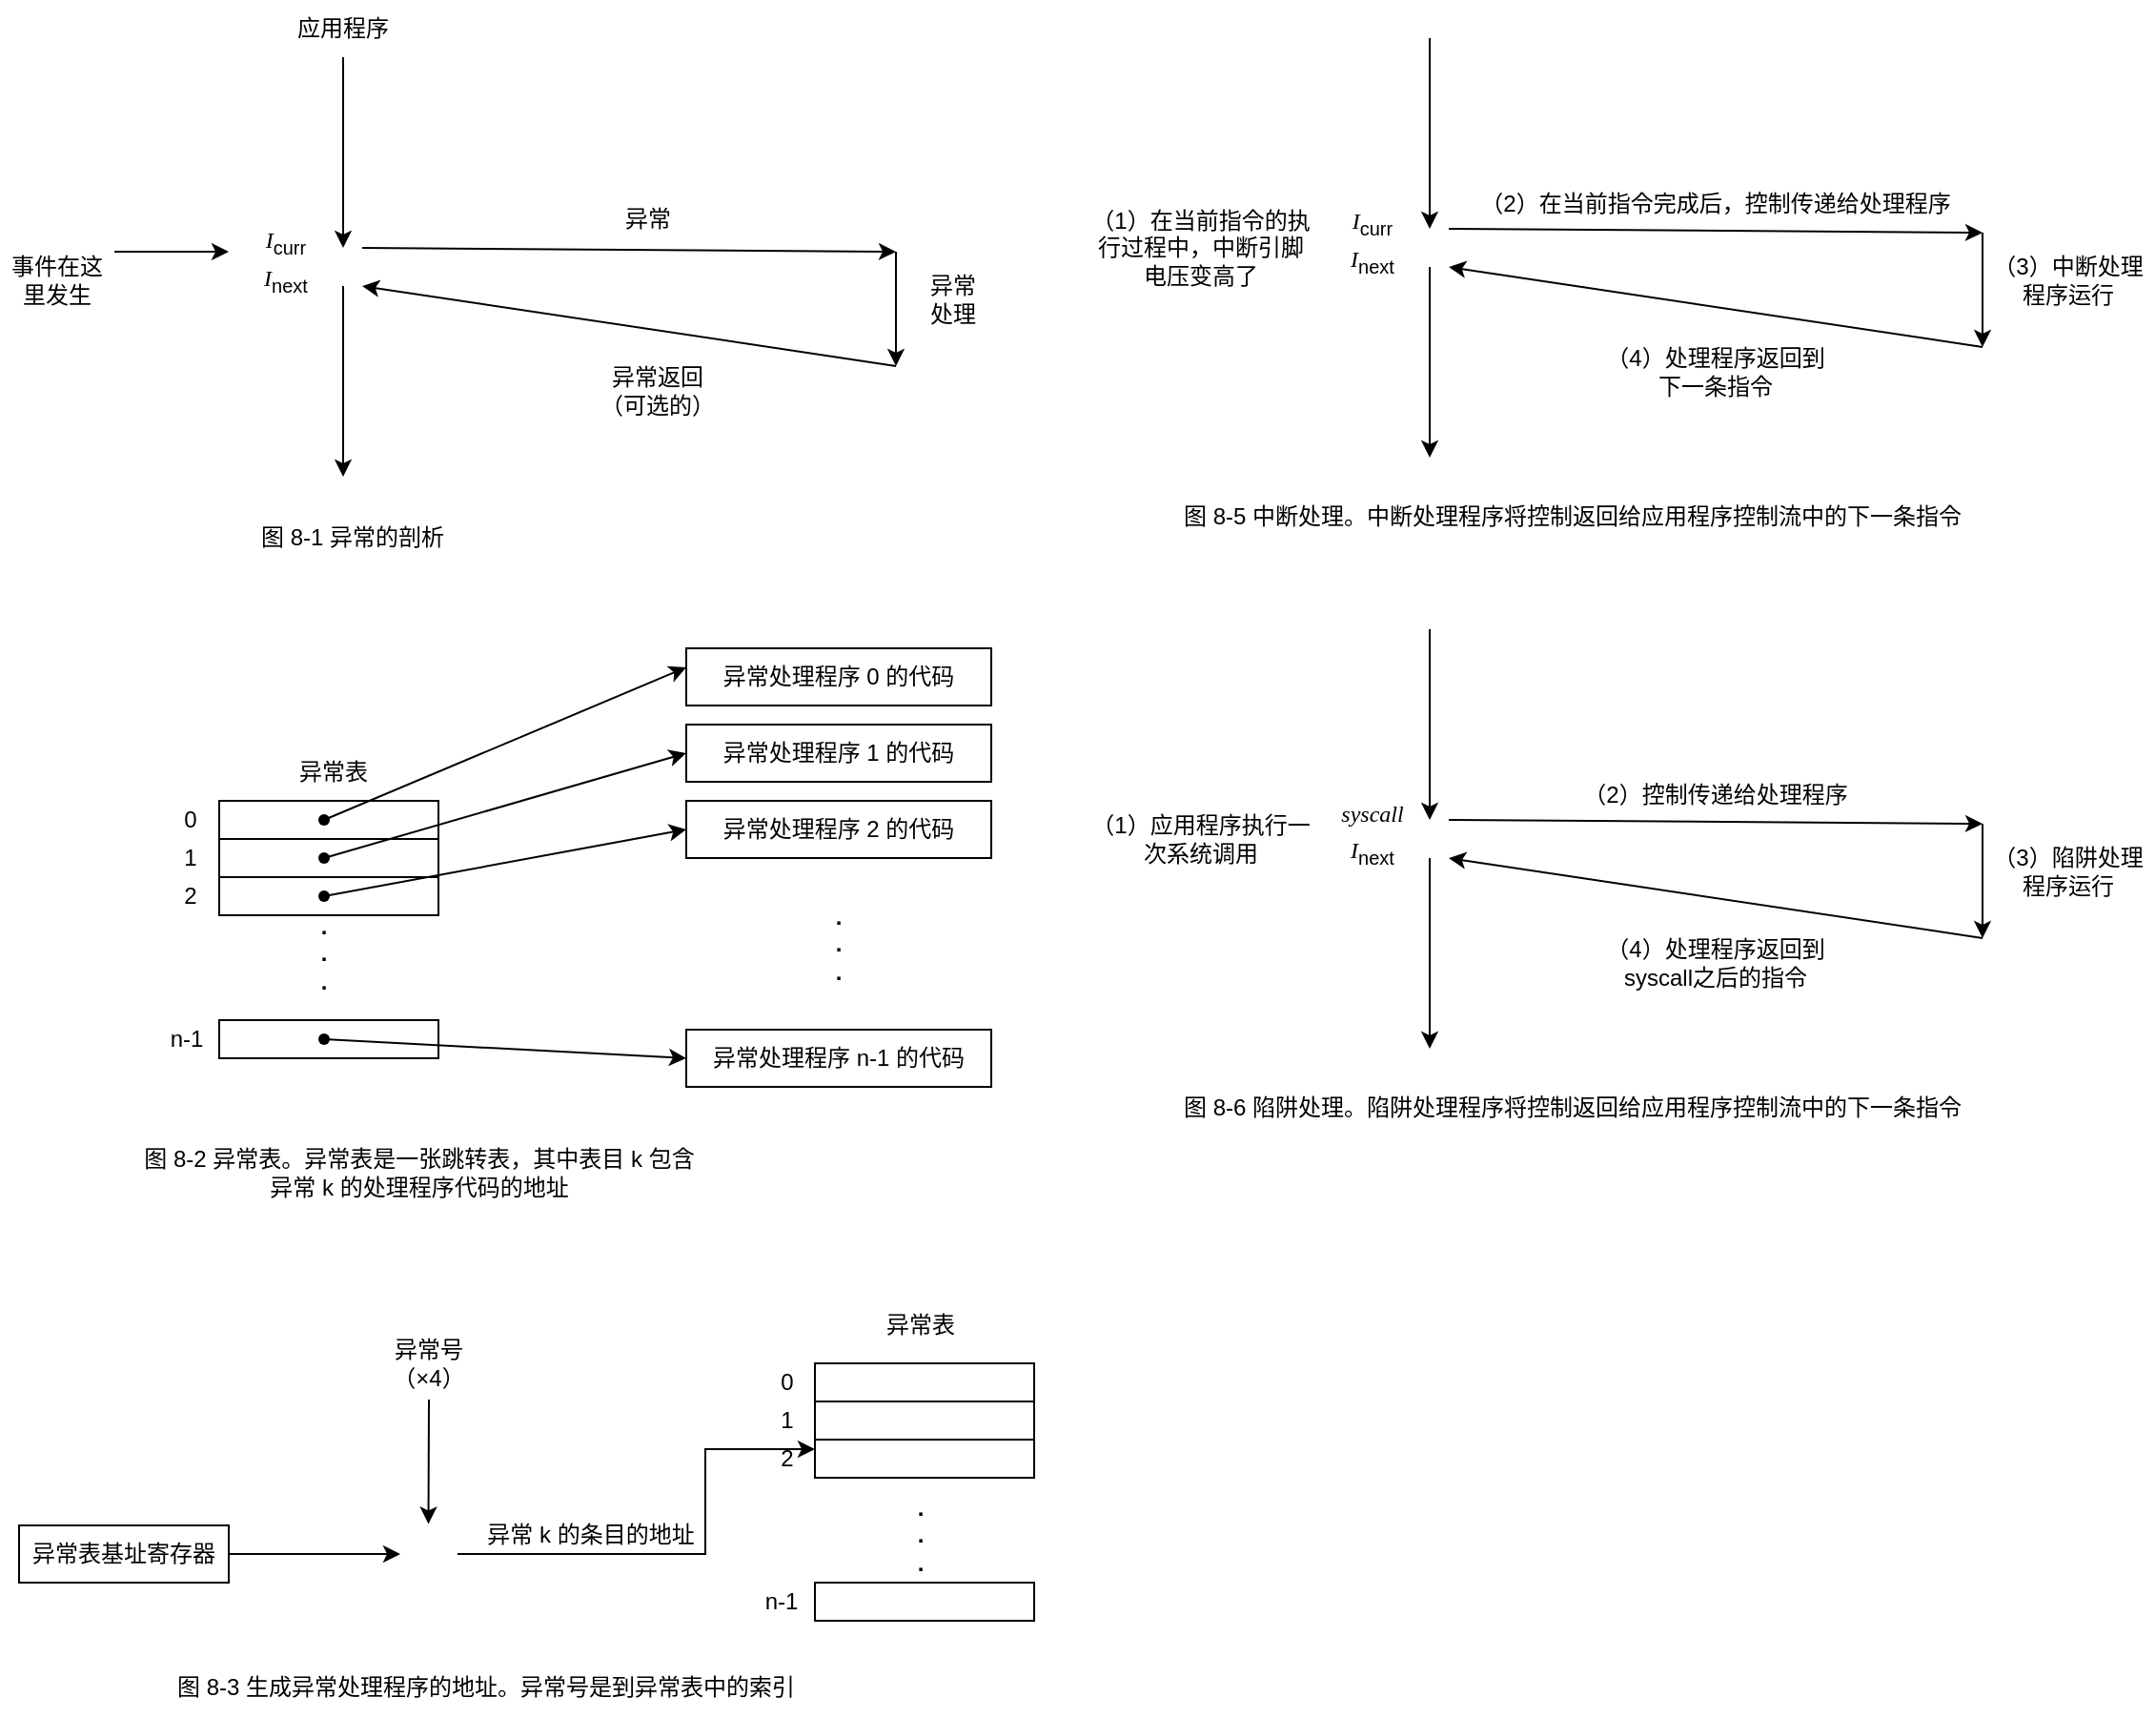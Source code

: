 <mxfile version="24.0.1" type="github">
  <diagram name="第 1 页" id="XFVcYhwaDkixJCFzh9bD">
    <mxGraphModel dx="1329" dy="726" grid="1" gridSize="10" guides="1" tooltips="1" connect="1" arrows="1" fold="1" page="1" pageScale="1" pageWidth="827" pageHeight="1169" math="0" shadow="0">
      <root>
        <mxCell id="0" />
        <mxCell id="1" parent="0" />
        <mxCell id="xiOpGG4odRyFYriXpunj-43" value="" style="group" vertex="1" connectable="0" parent="1">
          <mxGeometry x="87.5" y="370" width="452.5" height="290" as="geometry" />
        </mxCell>
        <mxCell id="xiOpGG4odRyFYriXpunj-15" value="" style="rounded=0;whiteSpace=wrap;html=1;" vertex="1" parent="xiOpGG4odRyFYriXpunj-43">
          <mxGeometry x="47.5" y="80" width="115" height="20" as="geometry" />
        </mxCell>
        <mxCell id="xiOpGG4odRyFYriXpunj-16" value="" style="rounded=0;whiteSpace=wrap;html=1;" vertex="1" parent="xiOpGG4odRyFYriXpunj-43">
          <mxGeometry x="47.5" y="100" width="115" height="20" as="geometry" />
        </mxCell>
        <mxCell id="xiOpGG4odRyFYriXpunj-17" value="" style="rounded=0;whiteSpace=wrap;html=1;" vertex="1" parent="xiOpGG4odRyFYriXpunj-43">
          <mxGeometry x="47.5" y="120" width="115" height="20" as="geometry" />
        </mxCell>
        <mxCell id="xiOpGG4odRyFYriXpunj-18" value="" style="rounded=0;whiteSpace=wrap;html=1;" vertex="1" parent="xiOpGG4odRyFYriXpunj-43">
          <mxGeometry x="47.5" y="195" width="115" height="20" as="geometry" />
        </mxCell>
        <mxCell id="xiOpGG4odRyFYriXpunj-20" value="&lt;b&gt;.&lt;/b&gt;&lt;div&gt;&lt;b&gt;.&lt;/b&gt;&lt;/div&gt;&lt;div&gt;&lt;b&gt;.&lt;/b&gt;&lt;/div&gt;" style="text;html=1;align=center;verticalAlign=middle;whiteSpace=wrap;rounded=0;" vertex="1" parent="xiOpGG4odRyFYriXpunj-43">
          <mxGeometry x="72.5" y="145" width="60" height="30" as="geometry" />
        </mxCell>
        <mxCell id="xiOpGG4odRyFYriXpunj-21" value="异常表" style="text;html=1;align=center;verticalAlign=middle;whiteSpace=wrap;rounded=0;" vertex="1" parent="xiOpGG4odRyFYriXpunj-43">
          <mxGeometry x="77.5" y="50" width="60" height="30" as="geometry" />
        </mxCell>
        <mxCell id="xiOpGG4odRyFYriXpunj-22" value="0" style="text;html=1;align=center;verticalAlign=middle;whiteSpace=wrap;rounded=0;" vertex="1" parent="xiOpGG4odRyFYriXpunj-43">
          <mxGeometry x="2.5" y="75" width="60" height="30" as="geometry" />
        </mxCell>
        <mxCell id="xiOpGG4odRyFYriXpunj-23" value="1" style="text;html=1;align=center;verticalAlign=middle;whiteSpace=wrap;rounded=0;" vertex="1" parent="xiOpGG4odRyFYriXpunj-43">
          <mxGeometry x="2.5" y="95" width="60" height="30" as="geometry" />
        </mxCell>
        <mxCell id="xiOpGG4odRyFYriXpunj-24" value="2" style="text;html=1;align=center;verticalAlign=middle;whiteSpace=wrap;rounded=0;" vertex="1" parent="xiOpGG4odRyFYriXpunj-43">
          <mxGeometry x="2.5" y="115" width="60" height="30" as="geometry" />
        </mxCell>
        <mxCell id="xiOpGG4odRyFYriXpunj-25" value="n-1" style="text;html=1;align=center;verticalAlign=middle;whiteSpace=wrap;rounded=0;" vertex="1" parent="xiOpGG4odRyFYriXpunj-43">
          <mxGeometry y="190" width="60" height="30" as="geometry" />
        </mxCell>
        <mxCell id="xiOpGG4odRyFYriXpunj-26" value="" style="endArrow=classic;html=1;rounded=0;" edge="1" parent="xiOpGG4odRyFYriXpunj-43" source="xiOpGG4odRyFYriXpunj-35">
          <mxGeometry width="50" height="50" relative="1" as="geometry">
            <mxPoint x="102.5" y="90" as="sourcePoint" />
            <mxPoint x="292.5" y="10" as="targetPoint" />
          </mxGeometry>
        </mxCell>
        <mxCell id="xiOpGG4odRyFYriXpunj-27" value="异常处理程序 0 的代码" style="rounded=0;whiteSpace=wrap;html=1;" vertex="1" parent="xiOpGG4odRyFYriXpunj-43">
          <mxGeometry x="292.5" width="160" height="30" as="geometry" />
        </mxCell>
        <mxCell id="xiOpGG4odRyFYriXpunj-28" value="异常处理程序 2 的代码" style="rounded=0;whiteSpace=wrap;html=1;" vertex="1" parent="xiOpGG4odRyFYriXpunj-43">
          <mxGeometry x="292.5" y="80" width="160" height="30" as="geometry" />
        </mxCell>
        <mxCell id="xiOpGG4odRyFYriXpunj-29" value="异常处理程序 1 的代码" style="rounded=0;whiteSpace=wrap;html=1;" vertex="1" parent="xiOpGG4odRyFYriXpunj-43">
          <mxGeometry x="292.5" y="40" width="160" height="30" as="geometry" />
        </mxCell>
        <mxCell id="xiOpGG4odRyFYriXpunj-30" value="&lt;b&gt;.&lt;/b&gt;&lt;div&gt;&lt;b&gt;.&lt;/b&gt;&lt;/div&gt;&lt;div&gt;&lt;b&gt;.&lt;/b&gt;&lt;/div&gt;" style="text;html=1;align=center;verticalAlign=middle;whiteSpace=wrap;rounded=0;" vertex="1" parent="xiOpGG4odRyFYriXpunj-43">
          <mxGeometry x="342.5" y="140" width="60" height="30" as="geometry" />
        </mxCell>
        <mxCell id="xiOpGG4odRyFYriXpunj-31" value="异常处理程序 n-1 的代码" style="rounded=0;whiteSpace=wrap;html=1;" vertex="1" parent="xiOpGG4odRyFYriXpunj-43">
          <mxGeometry x="292.5" y="200" width="160" height="30" as="geometry" />
        </mxCell>
        <mxCell id="xiOpGG4odRyFYriXpunj-32" value="" style="endArrow=classic;html=1;rounded=0;entryX=0;entryY=0.5;entryDx=0;entryDy=0;" edge="1" parent="xiOpGG4odRyFYriXpunj-43" source="xiOpGG4odRyFYriXpunj-37" target="xiOpGG4odRyFYriXpunj-29">
          <mxGeometry width="50" height="50" relative="1" as="geometry">
            <mxPoint x="102.5" y="110" as="sourcePoint" />
            <mxPoint x="292.5" y="30" as="targetPoint" />
          </mxGeometry>
        </mxCell>
        <mxCell id="xiOpGG4odRyFYriXpunj-33" value="" style="endArrow=classic;html=1;rounded=0;entryX=0;entryY=0.5;entryDx=0;entryDy=0;" edge="1" parent="xiOpGG4odRyFYriXpunj-43" source="xiOpGG4odRyFYriXpunj-38" target="xiOpGG4odRyFYriXpunj-28">
          <mxGeometry width="50" height="50" relative="1" as="geometry">
            <mxPoint x="102.5" y="130" as="sourcePoint" />
            <mxPoint x="292.5" y="50" as="targetPoint" />
          </mxGeometry>
        </mxCell>
        <mxCell id="xiOpGG4odRyFYriXpunj-34" value="" style="endArrow=classic;html=1;rounded=0;entryX=0;entryY=0.5;entryDx=0;entryDy=0;" edge="1" parent="xiOpGG4odRyFYriXpunj-43" source="xiOpGG4odRyFYriXpunj-40" target="xiOpGG4odRyFYriXpunj-31">
          <mxGeometry width="50" height="50" relative="1" as="geometry">
            <mxPoint x="102.5" y="205" as="sourcePoint" />
            <mxPoint x="292.5" y="125" as="targetPoint" />
          </mxGeometry>
        </mxCell>
        <mxCell id="xiOpGG4odRyFYriXpunj-36" value="" style="endArrow=classic;html=1;rounded=0;" edge="1" parent="xiOpGG4odRyFYriXpunj-43" target="xiOpGG4odRyFYriXpunj-35">
          <mxGeometry width="50" height="50" relative="1" as="geometry">
            <mxPoint x="102.5" y="90" as="sourcePoint" />
            <mxPoint x="292.5" y="10" as="targetPoint" />
          </mxGeometry>
        </mxCell>
        <mxCell id="xiOpGG4odRyFYriXpunj-35" value="" style="shape=waypoint;sketch=0;fillStyle=solid;size=6;pointerEvents=1;points=[];fillColor=none;resizable=0;rotatable=0;perimeter=centerPerimeter;snapToPoint=1;" vertex="1" parent="xiOpGG4odRyFYriXpunj-43">
          <mxGeometry x="92.5" y="80" width="20" height="20" as="geometry" />
        </mxCell>
        <mxCell id="xiOpGG4odRyFYriXpunj-37" value="" style="shape=waypoint;sketch=0;fillStyle=solid;size=6;pointerEvents=1;points=[];fillColor=none;resizable=0;rotatable=0;perimeter=centerPerimeter;snapToPoint=1;" vertex="1" parent="xiOpGG4odRyFYriXpunj-43">
          <mxGeometry x="92.5" y="100" width="20" height="20" as="geometry" />
        </mxCell>
        <mxCell id="xiOpGG4odRyFYriXpunj-38" value="" style="shape=waypoint;sketch=0;fillStyle=solid;size=6;pointerEvents=1;points=[];fillColor=none;resizable=0;rotatable=0;perimeter=centerPerimeter;snapToPoint=1;" vertex="1" parent="xiOpGG4odRyFYriXpunj-43">
          <mxGeometry x="92.5" y="120" width="20" height="20" as="geometry" />
        </mxCell>
        <mxCell id="xiOpGG4odRyFYriXpunj-39" value="" style="endArrow=classic;html=1;rounded=0;entryDx=0;entryDy=0;" edge="1" parent="xiOpGG4odRyFYriXpunj-43" target="xiOpGG4odRyFYriXpunj-40">
          <mxGeometry width="50" height="50" relative="1" as="geometry">
            <mxPoint x="102.5" y="205" as="sourcePoint" />
            <mxPoint x="292.5" y="215" as="targetPoint" />
          </mxGeometry>
        </mxCell>
        <mxCell id="xiOpGG4odRyFYriXpunj-40" value="" style="shape=waypoint;sketch=0;fillStyle=solid;size=6;pointerEvents=1;points=[];fillColor=none;resizable=0;rotatable=0;perimeter=centerPerimeter;snapToPoint=1;" vertex="1" parent="xiOpGG4odRyFYriXpunj-43">
          <mxGeometry x="92.5" y="195" width="20" height="20" as="geometry" />
        </mxCell>
        <mxCell id="xiOpGG4odRyFYriXpunj-41" value="图 8-2 异常表。异常表是一张跳转表，其中表目 k 包含异常 k 的处理程序代码的地址" style="text;html=1;align=center;verticalAlign=middle;whiteSpace=wrap;rounded=0;" vertex="1" parent="xiOpGG4odRyFYriXpunj-43">
          <mxGeometry x="2.5" y="260" width="300" height="30" as="geometry" />
        </mxCell>
        <mxCell id="xiOpGG4odRyFYriXpunj-100" value="" style="group" vertex="1" connectable="0" parent="1">
          <mxGeometry x="30" y="710" width="532.5" height="220" as="geometry" />
        </mxCell>
        <mxCell id="xiOpGG4odRyFYriXpunj-95" value="" style="edgeStyle=orthogonalEdgeStyle;rounded=0;orthogonalLoop=1;jettySize=auto;html=1;" edge="1" parent="xiOpGG4odRyFYriXpunj-100" source="xiOpGG4odRyFYriXpunj-42">
          <mxGeometry relative="1" as="geometry">
            <mxPoint x="200" y="135" as="targetPoint" />
          </mxGeometry>
        </mxCell>
        <mxCell id="xiOpGG4odRyFYriXpunj-42" value="异常表基址寄存器" style="rounded=0;whiteSpace=wrap;html=1;" vertex="1" parent="xiOpGG4odRyFYriXpunj-100">
          <mxGeometry y="120" width="110" height="30" as="geometry" />
        </mxCell>
        <mxCell id="xiOpGG4odRyFYriXpunj-50" value="0" style="text;html=1;align=center;verticalAlign=middle;whiteSpace=wrap;rounded=0;" vertex="1" parent="xiOpGG4odRyFYriXpunj-100">
          <mxGeometry x="372.5" y="30" width="60" height="30" as="geometry" />
        </mxCell>
        <mxCell id="xiOpGG4odRyFYriXpunj-51" value="1" style="text;html=1;align=center;verticalAlign=middle;whiteSpace=wrap;rounded=0;" vertex="1" parent="xiOpGG4odRyFYriXpunj-100">
          <mxGeometry x="372.5" y="50" width="60" height="30" as="geometry" />
        </mxCell>
        <mxCell id="xiOpGG4odRyFYriXpunj-52" value="2" style="text;html=1;align=center;verticalAlign=middle;whiteSpace=wrap;rounded=0;" vertex="1" parent="xiOpGG4odRyFYriXpunj-100">
          <mxGeometry x="372.5" y="70" width="60" height="30" as="geometry" />
        </mxCell>
        <mxCell id="xiOpGG4odRyFYriXpunj-53" value="n-1" style="text;html=1;align=center;verticalAlign=middle;whiteSpace=wrap;rounded=0;" vertex="1" parent="xiOpGG4odRyFYriXpunj-100">
          <mxGeometry x="370" y="145" width="60" height="30" as="geometry" />
        </mxCell>
        <mxCell id="xiOpGG4odRyFYriXpunj-89" value="" style="endArrow=classic;html=1;rounded=0;curved=0;entryX=0;entryY=0.25;entryDx=0;entryDy=0;" edge="1" parent="xiOpGG4odRyFYriXpunj-100" target="xiOpGG4odRyFYriXpunj-47">
          <mxGeometry width="50" height="50" relative="1" as="geometry">
            <mxPoint x="230" y="135" as="sourcePoint" />
            <mxPoint x="360" y="80" as="targetPoint" />
            <Array as="points">
              <mxPoint x="360" y="135" />
              <mxPoint x="360" y="80" />
            </Array>
          </mxGeometry>
        </mxCell>
        <mxCell id="xiOpGG4odRyFYriXpunj-92" value="异常 k 的条目的地址" style="text;html=1;align=center;verticalAlign=middle;whiteSpace=wrap;rounded=0;" vertex="1" parent="xiOpGG4odRyFYriXpunj-100">
          <mxGeometry x="240" y="110" width="120" height="30" as="geometry" />
        </mxCell>
        <mxCell id="xiOpGG4odRyFYriXpunj-93" value="" style="shape=image;html=1;verticalAlign=top;verticalLabelPosition=bottom;labelBackgroundColor=#ffffff;imageAspect=0;aspect=fixed;image=https://cdn4.iconfinder.com/data/icons/evil-icons-user-interface/64/plus-128.png" vertex="1" parent="xiOpGG4odRyFYriXpunj-100">
          <mxGeometry x="195" y="115.25" width="39.5" height="39.5" as="geometry" />
        </mxCell>
        <mxCell id="xiOpGG4odRyFYriXpunj-96" value="" style="group" vertex="1" connectable="0" parent="xiOpGG4odRyFYriXpunj-100">
          <mxGeometry x="417.5" width="115" height="170" as="geometry" />
        </mxCell>
        <mxCell id="xiOpGG4odRyFYriXpunj-45" value="" style="rounded=0;whiteSpace=wrap;html=1;" vertex="1" parent="xiOpGG4odRyFYriXpunj-96">
          <mxGeometry y="35" width="115" height="20" as="geometry" />
        </mxCell>
        <mxCell id="xiOpGG4odRyFYriXpunj-46" value="" style="rounded=0;whiteSpace=wrap;html=1;" vertex="1" parent="xiOpGG4odRyFYriXpunj-96">
          <mxGeometry y="55" width="115" height="20" as="geometry" />
        </mxCell>
        <mxCell id="xiOpGG4odRyFYriXpunj-47" value="" style="rounded=0;whiteSpace=wrap;html=1;" vertex="1" parent="xiOpGG4odRyFYriXpunj-96">
          <mxGeometry y="75" width="115" height="20" as="geometry" />
        </mxCell>
        <mxCell id="xiOpGG4odRyFYriXpunj-48" value="" style="rounded=0;whiteSpace=wrap;html=1;" vertex="1" parent="xiOpGG4odRyFYriXpunj-96">
          <mxGeometry y="150" width="115" height="20" as="geometry" />
        </mxCell>
        <mxCell id="xiOpGG4odRyFYriXpunj-49" value="&lt;b&gt;.&lt;/b&gt;&lt;div&gt;&lt;b&gt;.&lt;/b&gt;&lt;/div&gt;&lt;div&gt;&lt;b&gt;.&lt;/b&gt;&lt;/div&gt;" style="text;html=1;align=center;verticalAlign=middle;whiteSpace=wrap;rounded=0;" vertex="1" parent="xiOpGG4odRyFYriXpunj-96">
          <mxGeometry x="25" y="110" width="60" height="30" as="geometry" />
        </mxCell>
        <mxCell id="xiOpGG4odRyFYriXpunj-54" value="" style="endArrow=classic;html=1;rounded=0;" edge="1" parent="xiOpGG4odRyFYriXpunj-96">
          <mxGeometry width="50" height="50" relative="1" as="geometry">
            <mxPoint x="55" y="45" as="sourcePoint" />
            <mxPoint x="55" y="45" as="targetPoint" />
          </mxGeometry>
        </mxCell>
        <mxCell id="xiOpGG4odRyFYriXpunj-58" value="" style="endArrow=classic;html=1;rounded=0;entryDx=0;entryDy=0;" edge="1" parent="xiOpGG4odRyFYriXpunj-96">
          <mxGeometry width="50" height="50" relative="1" as="geometry">
            <mxPoint x="55" y="160" as="sourcePoint" />
            <mxPoint x="55" y="160" as="targetPoint" />
          </mxGeometry>
        </mxCell>
        <mxCell id="xiOpGG4odRyFYriXpunj-87" value="异常表" style="text;html=1;align=center;verticalAlign=middle;whiteSpace=wrap;rounded=0;" vertex="1" parent="xiOpGG4odRyFYriXpunj-96">
          <mxGeometry x="25" width="60" height="30" as="geometry" />
        </mxCell>
        <mxCell id="xiOpGG4odRyFYriXpunj-97" value="" style="endArrow=classic;html=1;rounded=0;entryX=0.5;entryY=0;entryDx=0;entryDy=0;" edge="1" parent="xiOpGG4odRyFYriXpunj-100">
          <mxGeometry width="50" height="50" relative="1" as="geometry">
            <mxPoint x="215" y="54" as="sourcePoint" />
            <mxPoint x="214.75" y="119.25" as="targetPoint" />
          </mxGeometry>
        </mxCell>
        <mxCell id="xiOpGG4odRyFYriXpunj-98" value="异常号&lt;div&gt;（×4）&lt;/div&gt;" style="text;html=1;align=center;verticalAlign=middle;whiteSpace=wrap;rounded=0;" vertex="1" parent="xiOpGG4odRyFYriXpunj-100">
          <mxGeometry x="185" y="20" width="60" height="30" as="geometry" />
        </mxCell>
        <mxCell id="xiOpGG4odRyFYriXpunj-99" value="图 8-3 生成异常处理程序的地址。异常号是到异常表中的索引" style="text;html=1;align=center;verticalAlign=middle;whiteSpace=wrap;rounded=0;" vertex="1" parent="xiOpGG4odRyFYriXpunj-100">
          <mxGeometry x="80" y="190" width="330" height="30" as="geometry" />
        </mxCell>
        <mxCell id="xiOpGG4odRyFYriXpunj-102" value="" style="group" vertex="1" connectable="0" parent="1">
          <mxGeometry x="20" y="30" width="530" height="292" as="geometry" />
        </mxCell>
        <mxCell id="xiOpGG4odRyFYriXpunj-103" value="" style="endArrow=classic;html=1;rounded=0;" edge="1" parent="xiOpGG4odRyFYriXpunj-102">
          <mxGeometry width="50" height="50" relative="1" as="geometry">
            <mxPoint x="180" y="30" as="sourcePoint" />
            <mxPoint x="180" y="130" as="targetPoint" />
          </mxGeometry>
        </mxCell>
        <mxCell id="xiOpGG4odRyFYriXpunj-104" value="" style="endArrow=classic;html=1;rounded=0;" edge="1" parent="xiOpGG4odRyFYriXpunj-102">
          <mxGeometry width="50" height="50" relative="1" as="geometry">
            <mxPoint x="180" y="150" as="sourcePoint" />
            <mxPoint x="180" y="250" as="targetPoint" />
          </mxGeometry>
        </mxCell>
        <mxCell id="xiOpGG4odRyFYriXpunj-105" value="" style="endArrow=classic;html=1;rounded=0;" edge="1" parent="xiOpGG4odRyFYriXpunj-102">
          <mxGeometry width="50" height="50" relative="1" as="geometry">
            <mxPoint x="190" y="130" as="sourcePoint" />
            <mxPoint x="470" y="132" as="targetPoint" />
          </mxGeometry>
        </mxCell>
        <mxCell id="xiOpGG4odRyFYriXpunj-106" value="" style="endArrow=classic;html=1;rounded=0;" edge="1" parent="xiOpGG4odRyFYriXpunj-102">
          <mxGeometry width="50" height="50" relative="1" as="geometry">
            <mxPoint x="470" y="132" as="sourcePoint" />
            <mxPoint x="470" y="192" as="targetPoint" />
          </mxGeometry>
        </mxCell>
        <mxCell id="xiOpGG4odRyFYriXpunj-107" value="" style="endArrow=classic;html=1;rounded=0;" edge="1" parent="xiOpGG4odRyFYriXpunj-102">
          <mxGeometry width="50" height="50" relative="1" as="geometry">
            <mxPoint x="470" y="192" as="sourcePoint" />
            <mxPoint x="190" y="150" as="targetPoint" />
          </mxGeometry>
        </mxCell>
        <mxCell id="xiOpGG4odRyFYriXpunj-108" value="应用程序" style="text;html=1;align=center;verticalAlign=middle;whiteSpace=wrap;rounded=0;" vertex="1" parent="xiOpGG4odRyFYriXpunj-102">
          <mxGeometry x="150" width="60" height="30" as="geometry" />
        </mxCell>
        <mxCell id="xiOpGG4odRyFYriXpunj-109" value="异常" style="text;html=1;align=center;verticalAlign=middle;whiteSpace=wrap;rounded=0;" vertex="1" parent="xiOpGG4odRyFYriXpunj-102">
          <mxGeometry x="310" y="100" width="60" height="30" as="geometry" />
        </mxCell>
        <mxCell id="xiOpGG4odRyFYriXpunj-110" value="异常&lt;div&gt;处理&lt;/div&gt;" style="text;html=1;align=center;verticalAlign=middle;whiteSpace=wrap;rounded=0;" vertex="1" parent="xiOpGG4odRyFYriXpunj-102">
          <mxGeometry x="470" y="142" width="60" height="30" as="geometry" />
        </mxCell>
        <mxCell id="xiOpGG4odRyFYriXpunj-111" value="异常返回（可选的）" style="text;html=1;align=center;verticalAlign=middle;whiteSpace=wrap;rounded=0;" vertex="1" parent="xiOpGG4odRyFYriXpunj-102">
          <mxGeometry x="310" y="190" width="70" height="30" as="geometry" />
        </mxCell>
        <mxCell id="xiOpGG4odRyFYriXpunj-112" value="事件在这里发生" style="text;html=1;align=center;verticalAlign=middle;whiteSpace=wrap;rounded=0;" vertex="1" parent="xiOpGG4odRyFYriXpunj-102">
          <mxGeometry y="132" width="60" height="30" as="geometry" />
        </mxCell>
        <mxCell id="xiOpGG4odRyFYriXpunj-113" value="" style="endArrow=classic;html=1;rounded=0;" edge="1" parent="xiOpGG4odRyFYriXpunj-102">
          <mxGeometry width="50" height="50" relative="1" as="geometry">
            <mxPoint x="60" y="132" as="sourcePoint" />
            <mxPoint x="120" y="132" as="targetPoint" />
          </mxGeometry>
        </mxCell>
        <mxCell id="xiOpGG4odRyFYriXpunj-114" value="&lt;i&gt;&lt;font face=&quot;Verdana&quot;&gt;I&lt;/font&gt;&lt;/i&gt;&lt;sub&gt;curr&lt;/sub&gt;" style="text;html=1;align=center;verticalAlign=middle;whiteSpace=wrap;rounded=0;" vertex="1" parent="xiOpGG4odRyFYriXpunj-102">
          <mxGeometry x="120" y="112" width="60" height="30" as="geometry" />
        </mxCell>
        <mxCell id="xiOpGG4odRyFYriXpunj-115" value="&lt;i&gt;&lt;font face=&quot;Verdana&quot;&gt;I&lt;/font&gt;&lt;/i&gt;&lt;sub&gt;next&lt;/sub&gt;" style="text;html=1;align=center;verticalAlign=middle;whiteSpace=wrap;rounded=0;" vertex="1" parent="xiOpGG4odRyFYriXpunj-102">
          <mxGeometry x="120" y="132" width="60" height="30" as="geometry" />
        </mxCell>
        <mxCell id="xiOpGG4odRyFYriXpunj-116" value="图 8-1 异常的剖析" style="text;html=1;align=center;verticalAlign=middle;whiteSpace=wrap;rounded=0;" vertex="1" parent="xiOpGG4odRyFYriXpunj-102">
          <mxGeometry x="40" y="272" width="290" height="20" as="geometry" />
        </mxCell>
        <mxCell id="xiOpGG4odRyFYriXpunj-117" value="" style="group" vertex="1" connectable="0" parent="1">
          <mxGeometry x="590" y="50" width="560" height="260" as="geometry" />
        </mxCell>
        <mxCell id="xiOpGG4odRyFYriXpunj-1" value="" style="endArrow=classic;html=1;rounded=0;" edge="1" parent="xiOpGG4odRyFYriXpunj-117">
          <mxGeometry width="50" height="50" relative="1" as="geometry">
            <mxPoint x="180" as="sourcePoint" />
            <mxPoint x="180" y="100" as="targetPoint" />
          </mxGeometry>
        </mxCell>
        <mxCell id="xiOpGG4odRyFYriXpunj-2" value="" style="endArrow=classic;html=1;rounded=0;" edge="1" parent="xiOpGG4odRyFYriXpunj-117">
          <mxGeometry width="50" height="50" relative="1" as="geometry">
            <mxPoint x="180" y="120" as="sourcePoint" />
            <mxPoint x="180" y="220" as="targetPoint" />
          </mxGeometry>
        </mxCell>
        <mxCell id="xiOpGG4odRyFYriXpunj-3" value="" style="endArrow=classic;html=1;rounded=0;" edge="1" parent="xiOpGG4odRyFYriXpunj-117">
          <mxGeometry width="50" height="50" relative="1" as="geometry">
            <mxPoint x="190" y="100" as="sourcePoint" />
            <mxPoint x="470" y="102" as="targetPoint" />
          </mxGeometry>
        </mxCell>
        <mxCell id="xiOpGG4odRyFYriXpunj-4" value="" style="endArrow=classic;html=1;rounded=0;" edge="1" parent="xiOpGG4odRyFYriXpunj-117">
          <mxGeometry width="50" height="50" relative="1" as="geometry">
            <mxPoint x="470" y="102" as="sourcePoint" />
            <mxPoint x="470" y="162" as="targetPoint" />
          </mxGeometry>
        </mxCell>
        <mxCell id="xiOpGG4odRyFYriXpunj-5" value="" style="endArrow=classic;html=1;rounded=0;" edge="1" parent="xiOpGG4odRyFYriXpunj-117">
          <mxGeometry width="50" height="50" relative="1" as="geometry">
            <mxPoint x="470" y="162" as="sourcePoint" />
            <mxPoint x="190" y="120" as="targetPoint" />
          </mxGeometry>
        </mxCell>
        <mxCell id="xiOpGG4odRyFYriXpunj-7" value="（2）在当前指令完成后，控制传递给处理程序" style="text;html=1;align=center;verticalAlign=middle;whiteSpace=wrap;rounded=0;container=0;" vertex="1" parent="xiOpGG4odRyFYriXpunj-117">
          <mxGeometry x="200" y="72" width="260" height="30" as="geometry" />
        </mxCell>
        <mxCell id="xiOpGG4odRyFYriXpunj-8" value="（3）中断处理程序运行" style="text;html=1;align=center;verticalAlign=middle;whiteSpace=wrap;rounded=0;container=0;" vertex="1" parent="xiOpGG4odRyFYriXpunj-117">
          <mxGeometry x="470" y="112" width="90" height="30" as="geometry" />
        </mxCell>
        <mxCell id="xiOpGG4odRyFYriXpunj-9" value="（4）处理程序返回到下一条指令" style="text;html=1;align=center;verticalAlign=middle;whiteSpace=wrap;rounded=0;container=0;" vertex="1" parent="xiOpGG4odRyFYriXpunj-117">
          <mxGeometry x="270" y="160" width="120" height="30" as="geometry" />
        </mxCell>
        <mxCell id="xiOpGG4odRyFYriXpunj-10" value="（1）在当前指令的执行过程中，中断引脚电压变高了" style="text;html=1;align=center;verticalAlign=middle;whiteSpace=wrap;rounded=0;container=0;" vertex="1" parent="xiOpGG4odRyFYriXpunj-117">
          <mxGeometry y="90" width="120" height="40" as="geometry" />
        </mxCell>
        <mxCell id="xiOpGG4odRyFYriXpunj-12" value="&lt;i&gt;&lt;font face=&quot;Verdana&quot;&gt;I&lt;/font&gt;&lt;/i&gt;&lt;sub&gt;curr&lt;/sub&gt;" style="text;html=1;align=center;verticalAlign=middle;whiteSpace=wrap;rounded=0;container=0;" vertex="1" parent="xiOpGG4odRyFYriXpunj-117">
          <mxGeometry x="120" y="82" width="60" height="30" as="geometry" />
        </mxCell>
        <mxCell id="xiOpGG4odRyFYriXpunj-13" value="&lt;i&gt;&lt;font face=&quot;Verdana&quot;&gt;I&lt;/font&gt;&lt;/i&gt;&lt;sub&gt;next&lt;/sub&gt;" style="text;html=1;align=center;verticalAlign=middle;whiteSpace=wrap;rounded=0;container=0;" vertex="1" parent="xiOpGG4odRyFYriXpunj-117">
          <mxGeometry x="120" y="102" width="60" height="30" as="geometry" />
        </mxCell>
        <mxCell id="xiOpGG4odRyFYriXpunj-14" value="图 8-5 中断处理。中断处理程序将控制返回给应用程序控制流中的下一条指令" style="text;html=1;align=center;verticalAlign=middle;whiteSpace=wrap;rounded=0;container=0;" vertex="1" parent="xiOpGG4odRyFYriXpunj-117">
          <mxGeometry x="40" y="242" width="430" height="18" as="geometry" />
        </mxCell>
        <mxCell id="xiOpGG4odRyFYriXpunj-118" value="" style="group" vertex="1" connectable="0" parent="1">
          <mxGeometry x="590" y="360" width="560" height="260" as="geometry" />
        </mxCell>
        <mxCell id="xiOpGG4odRyFYriXpunj-119" value="" style="endArrow=classic;html=1;rounded=0;" edge="1" parent="xiOpGG4odRyFYriXpunj-118">
          <mxGeometry width="50" height="50" relative="1" as="geometry">
            <mxPoint x="180" as="sourcePoint" />
            <mxPoint x="180" y="100" as="targetPoint" />
          </mxGeometry>
        </mxCell>
        <mxCell id="xiOpGG4odRyFYriXpunj-120" value="" style="endArrow=classic;html=1;rounded=0;" edge="1" parent="xiOpGG4odRyFYriXpunj-118">
          <mxGeometry width="50" height="50" relative="1" as="geometry">
            <mxPoint x="180" y="120" as="sourcePoint" />
            <mxPoint x="180" y="220" as="targetPoint" />
          </mxGeometry>
        </mxCell>
        <mxCell id="xiOpGG4odRyFYriXpunj-121" value="" style="endArrow=classic;html=1;rounded=0;" edge="1" parent="xiOpGG4odRyFYriXpunj-118">
          <mxGeometry width="50" height="50" relative="1" as="geometry">
            <mxPoint x="190" y="100" as="sourcePoint" />
            <mxPoint x="470" y="102" as="targetPoint" />
          </mxGeometry>
        </mxCell>
        <mxCell id="xiOpGG4odRyFYriXpunj-122" value="" style="endArrow=classic;html=1;rounded=0;" edge="1" parent="xiOpGG4odRyFYriXpunj-118">
          <mxGeometry width="50" height="50" relative="1" as="geometry">
            <mxPoint x="470" y="102" as="sourcePoint" />
            <mxPoint x="470" y="162" as="targetPoint" />
          </mxGeometry>
        </mxCell>
        <mxCell id="xiOpGG4odRyFYriXpunj-123" value="" style="endArrow=classic;html=1;rounded=0;" edge="1" parent="xiOpGG4odRyFYriXpunj-118">
          <mxGeometry width="50" height="50" relative="1" as="geometry">
            <mxPoint x="470" y="162" as="sourcePoint" />
            <mxPoint x="190" y="120" as="targetPoint" />
          </mxGeometry>
        </mxCell>
        <mxCell id="xiOpGG4odRyFYriXpunj-124" value="（2）控制传递给处理程序" style="text;html=1;align=center;verticalAlign=middle;whiteSpace=wrap;rounded=0;container=0;" vertex="1" parent="xiOpGG4odRyFYriXpunj-118">
          <mxGeometry x="200" y="72" width="260" height="30" as="geometry" />
        </mxCell>
        <mxCell id="xiOpGG4odRyFYriXpunj-125" value="（3）陷阱处理程序运行" style="text;html=1;align=center;verticalAlign=middle;whiteSpace=wrap;rounded=0;container=0;" vertex="1" parent="xiOpGG4odRyFYriXpunj-118">
          <mxGeometry x="470" y="112" width="90" height="30" as="geometry" />
        </mxCell>
        <mxCell id="xiOpGG4odRyFYriXpunj-126" value="（4）处理程序返回到syscall之后的指令" style="text;html=1;align=center;verticalAlign=middle;whiteSpace=wrap;rounded=0;container=0;" vertex="1" parent="xiOpGG4odRyFYriXpunj-118">
          <mxGeometry x="270" y="160" width="120" height="30" as="geometry" />
        </mxCell>
        <mxCell id="xiOpGG4odRyFYriXpunj-127" value="（1）应用程序执行一次系统调用" style="text;html=1;align=center;verticalAlign=middle;whiteSpace=wrap;rounded=0;container=0;" vertex="1" parent="xiOpGG4odRyFYriXpunj-118">
          <mxGeometry y="90" width="120" height="40" as="geometry" />
        </mxCell>
        <mxCell id="xiOpGG4odRyFYriXpunj-128" value="&lt;font face=&quot;Verdana&quot;&gt;&lt;i&gt;syscall&lt;/i&gt;&lt;/font&gt;" style="text;html=1;align=center;verticalAlign=middle;whiteSpace=wrap;rounded=0;container=0;" vertex="1" parent="xiOpGG4odRyFYriXpunj-118">
          <mxGeometry x="120" y="82" width="60" height="30" as="geometry" />
        </mxCell>
        <mxCell id="xiOpGG4odRyFYriXpunj-129" value="&lt;i&gt;&lt;font face=&quot;Verdana&quot;&gt;I&lt;/font&gt;&lt;/i&gt;&lt;sub&gt;next&lt;/sub&gt;" style="text;html=1;align=center;verticalAlign=middle;whiteSpace=wrap;rounded=0;container=0;" vertex="1" parent="xiOpGG4odRyFYriXpunj-118">
          <mxGeometry x="120" y="102" width="60" height="30" as="geometry" />
        </mxCell>
        <mxCell id="xiOpGG4odRyFYriXpunj-130" value="图 8-6 陷阱处理。陷阱处理程序将控制返回给应用程序控制流中的下一条指令" style="text;html=1;align=center;verticalAlign=middle;whiteSpace=wrap;rounded=0;container=0;" vertex="1" parent="xiOpGG4odRyFYriXpunj-118">
          <mxGeometry x="40" y="242" width="430" height="18" as="geometry" />
        </mxCell>
      </root>
    </mxGraphModel>
  </diagram>
</mxfile>
